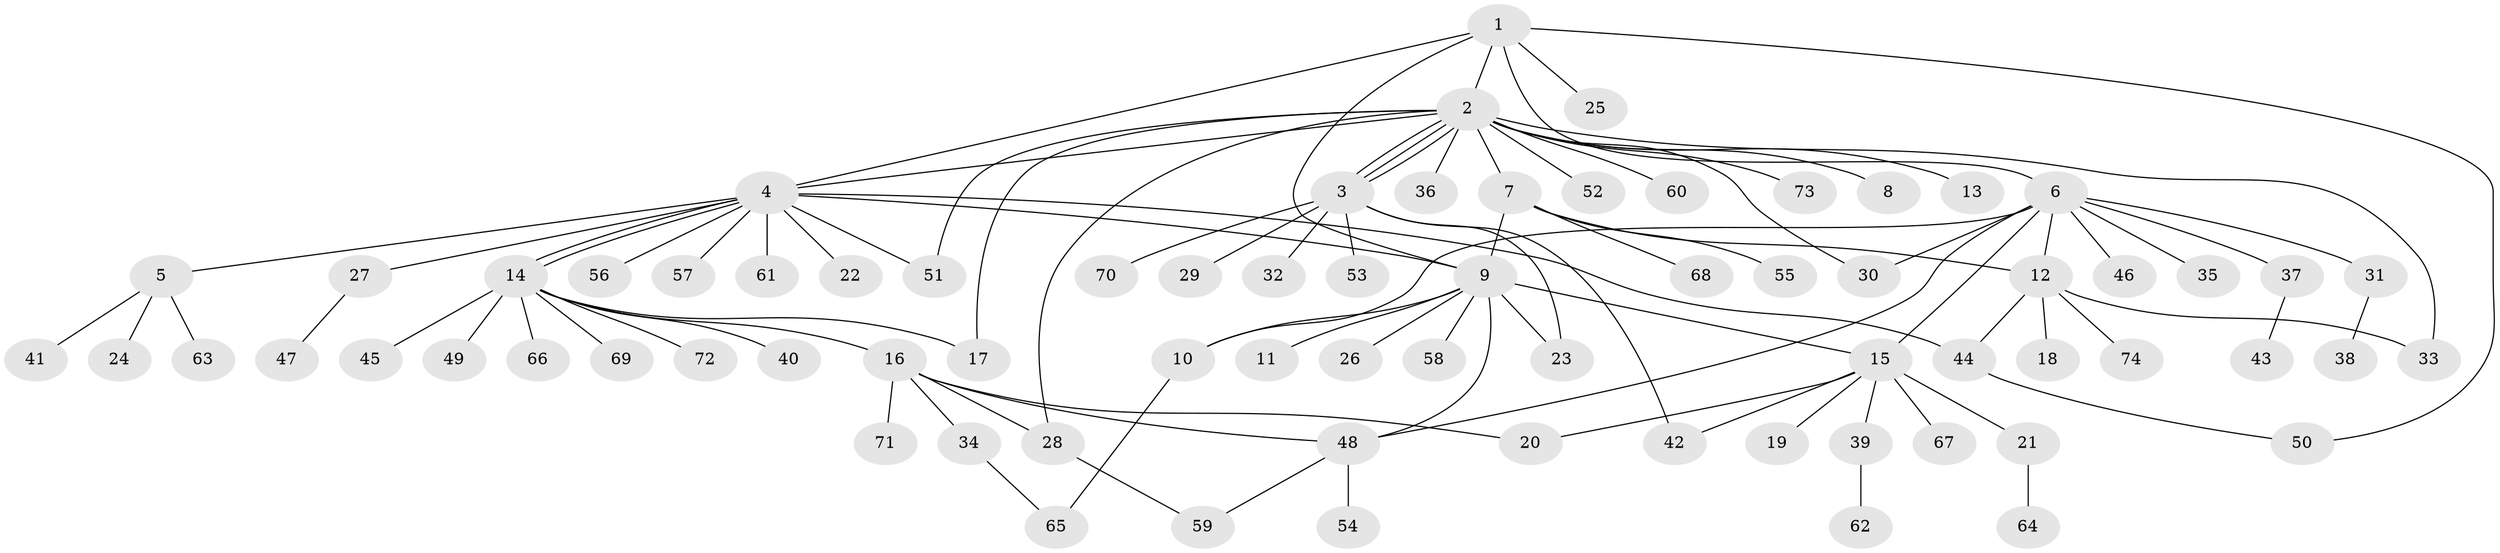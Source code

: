 // coarse degree distribution, {1: 0.8275862068965517, 6: 0.034482758620689655, 2: 0.034482758620689655, 7: 0.034482758620689655, 16: 0.034482758620689655, 3: 0.034482758620689655}
// Generated by graph-tools (version 1.1) at 2025/51/03/04/25 21:51:21]
// undirected, 74 vertices, 96 edges
graph export_dot {
graph [start="1"]
  node [color=gray90,style=filled];
  1;
  2;
  3;
  4;
  5;
  6;
  7;
  8;
  9;
  10;
  11;
  12;
  13;
  14;
  15;
  16;
  17;
  18;
  19;
  20;
  21;
  22;
  23;
  24;
  25;
  26;
  27;
  28;
  29;
  30;
  31;
  32;
  33;
  34;
  35;
  36;
  37;
  38;
  39;
  40;
  41;
  42;
  43;
  44;
  45;
  46;
  47;
  48;
  49;
  50;
  51;
  52;
  53;
  54;
  55;
  56;
  57;
  58;
  59;
  60;
  61;
  62;
  63;
  64;
  65;
  66;
  67;
  68;
  69;
  70;
  71;
  72;
  73;
  74;
  1 -- 2;
  1 -- 4;
  1 -- 6;
  1 -- 9;
  1 -- 25;
  1 -- 50;
  2 -- 3;
  2 -- 3;
  2 -- 3;
  2 -- 4;
  2 -- 7;
  2 -- 8;
  2 -- 13;
  2 -- 17;
  2 -- 28;
  2 -- 30;
  2 -- 33;
  2 -- 36;
  2 -- 51;
  2 -- 52;
  2 -- 60;
  2 -- 73;
  3 -- 23;
  3 -- 29;
  3 -- 32;
  3 -- 42;
  3 -- 53;
  3 -- 70;
  4 -- 5;
  4 -- 9;
  4 -- 14;
  4 -- 14;
  4 -- 22;
  4 -- 27;
  4 -- 44;
  4 -- 51;
  4 -- 56;
  4 -- 57;
  4 -- 61;
  5 -- 24;
  5 -- 41;
  5 -- 63;
  6 -- 10;
  6 -- 12;
  6 -- 15;
  6 -- 30;
  6 -- 31;
  6 -- 35;
  6 -- 37;
  6 -- 46;
  6 -- 48;
  7 -- 9;
  7 -- 12;
  7 -- 55;
  7 -- 68;
  9 -- 10;
  9 -- 11;
  9 -- 15;
  9 -- 23;
  9 -- 26;
  9 -- 48;
  9 -- 58;
  10 -- 65;
  12 -- 18;
  12 -- 33;
  12 -- 44;
  12 -- 74;
  14 -- 16;
  14 -- 17;
  14 -- 40;
  14 -- 45;
  14 -- 49;
  14 -- 66;
  14 -- 69;
  14 -- 72;
  15 -- 19;
  15 -- 20;
  15 -- 21;
  15 -- 39;
  15 -- 42;
  15 -- 67;
  16 -- 20;
  16 -- 28;
  16 -- 34;
  16 -- 48;
  16 -- 71;
  21 -- 64;
  27 -- 47;
  28 -- 59;
  31 -- 38;
  34 -- 65;
  37 -- 43;
  39 -- 62;
  44 -- 50;
  48 -- 54;
  48 -- 59;
}
